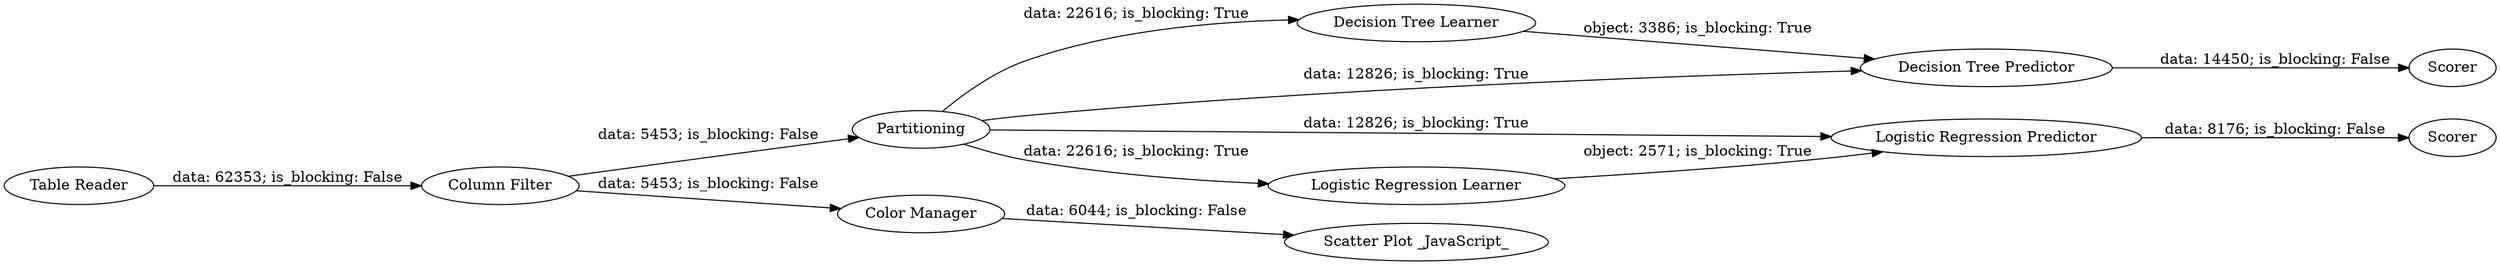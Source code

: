 digraph {
	"8228681817740396805_3" [label="Column Filter"]
	"8228681817740396805_4" [label="Scatter Plot _JavaScript_"]
	"8228681817740396805_6" [label=Partitioning]
	"8228681817740396805_9" [label="Decision Tree Learner"]
	"8228681817740396805_1" [label="Table Reader"]
	"8228681817740396805_10" [label="Decision Tree Predictor"]
	"8228681817740396805_11" [label=Scorer]
	"8228681817740396805_2" [label="Color Manager"]
	"8228681817740396805_7" [label="Logistic Regression Predictor"]
	"8228681817740396805_8" [label=Scorer]
	"8228681817740396805_5" [label="Logistic Regression Learner"]
	"8228681817740396805_2" -> "8228681817740396805_4" [label="data: 6044; is_blocking: False"]
	"8228681817740396805_6" -> "8228681817740396805_9" [label="data: 22616; is_blocking: True"]
	"8228681817740396805_6" -> "8228681817740396805_10" [label="data: 12826; is_blocking: True"]
	"8228681817740396805_3" -> "8228681817740396805_2" [label="data: 5453; is_blocking: False"]
	"8228681817740396805_3" -> "8228681817740396805_6" [label="data: 5453; is_blocking: False"]
	"8228681817740396805_6" -> "8228681817740396805_5" [label="data: 22616; is_blocking: True"]
	"8228681817740396805_9" -> "8228681817740396805_10" [label="object: 3386; is_blocking: True"]
	"8228681817740396805_5" -> "8228681817740396805_7" [label="object: 2571; is_blocking: True"]
	"8228681817740396805_7" -> "8228681817740396805_8" [label="data: 8176; is_blocking: False"]
	"8228681817740396805_1" -> "8228681817740396805_3" [label="data: 62353; is_blocking: False"]
	"8228681817740396805_6" -> "8228681817740396805_7" [label="data: 12826; is_blocking: True"]
	"8228681817740396805_10" -> "8228681817740396805_11" [label="data: 14450; is_blocking: False"]
	rankdir=LR
}
